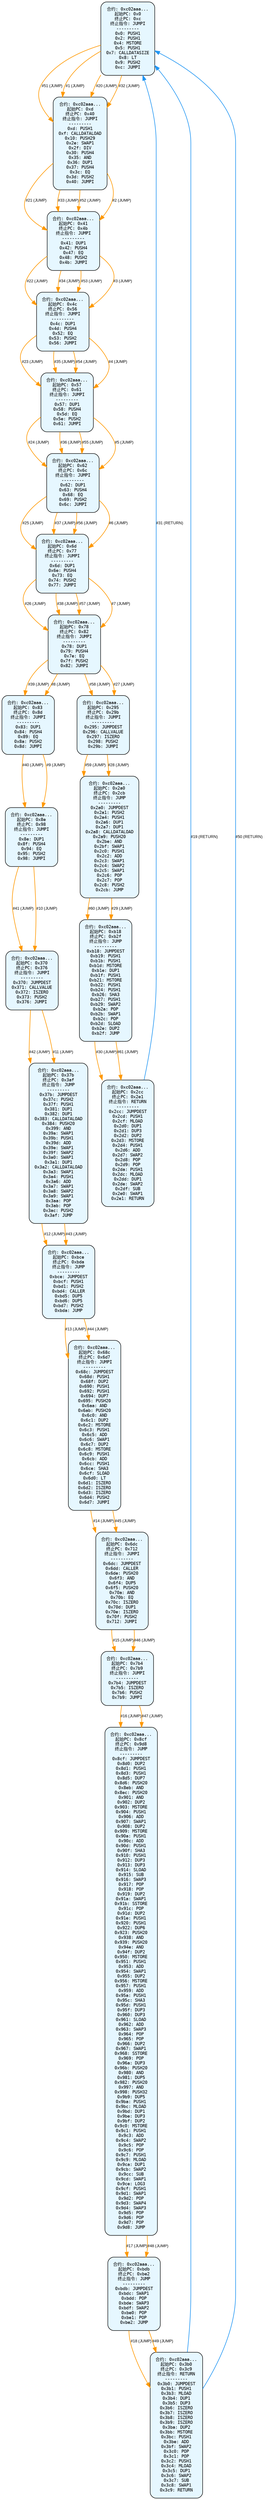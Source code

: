 digraph Contract_CFG {
    rankdir=TB;
    node [shape=box, style="filled, rounded", fontname="Monospace", fontsize=9, margin=0.15];
    edge [fontname="Arial", fontsize=8, penwidth=1.2];

    "block_0" [label="合约: 0xc02aaa...
起始PC: 0x0
终止PC: 0xc
终止指令: JUMPI
---------
0x0: PUSH1
0x2: PUSH1
0x4: MSTORE
0x5: PUSH1
0x7: CALLDATASIZE
0x8: LT
0x9: PUSH2
0xc: JUMPI", fillcolor="#e6f7ff"];
    "block_d" [label="合约: 0xc02aaa...
起始PC: 0xd
终止PC: 0x40
终止指令: JUMPI
---------
0xd: PUSH1
0xf: CALLDATALOAD
0x10: PUSH29
0x2e: SWAP1
0x2f: DIV
0x30: PUSH4
0x35: AND
0x36: DUP1
0x37: PUSH4
0x3c: EQ
0x3d: PUSH2
0x40: JUMPI", fillcolor="#e6f7ff"];
    "block_41" [label="合约: 0xc02aaa...
起始PC: 0x41
终止PC: 0x4b
终止指令: JUMPI
---------
0x41: DUP1
0x42: PUSH4
0x47: EQ
0x48: PUSH2
0x4b: JUMPI", fillcolor="#e6f7ff"];
    "block_4c" [label="合约: 0xc02aaa...
起始PC: 0x4c
终止PC: 0x56
终止指令: JUMPI
---------
0x4c: DUP1
0x4d: PUSH4
0x52: EQ
0x53: PUSH2
0x56: JUMPI", fillcolor="#e6f7ff"];
    "block_57" [label="合约: 0xc02aaa...
起始PC: 0x57
终止PC: 0x61
终止指令: JUMPI
---------
0x57: DUP1
0x58: PUSH4
0x5d: EQ
0x5e: PUSH2
0x61: JUMPI", fillcolor="#e6f7ff"];
    "block_62" [label="合约: 0xc02aaa...
起始PC: 0x62
终止PC: 0x6c
终止指令: JUMPI
---------
0x62: DUP1
0x63: PUSH4
0x68: EQ
0x69: PUSH2
0x6c: JUMPI", fillcolor="#e6f7ff"];
    "block_6d" [label="合约: 0xc02aaa...
起始PC: 0x6d
终止PC: 0x77
终止指令: JUMPI
---------
0x6d: DUP1
0x6e: PUSH4
0x73: EQ
0x74: PUSH2
0x77: JUMPI", fillcolor="#e6f7ff"];
    "block_78" [label="合约: 0xc02aaa...
起始PC: 0x78
终止PC: 0x82
终止指令: JUMPI
---------
0x78: DUP1
0x79: PUSH4
0x7e: EQ
0x7f: PUSH2
0x82: JUMPI", fillcolor="#e6f7ff"];
    "block_83" [label="合约: 0xc02aaa...
起始PC: 0x83
终止PC: 0x8d
终止指令: JUMPI
---------
0x83: DUP1
0x84: PUSH4
0x89: EQ
0x8a: PUSH2
0x8d: JUMPI", fillcolor="#e6f7ff"];
    "block_8e" [label="合约: 0xc02aaa...
起始PC: 0x8e
终止PC: 0x98
终止指令: JUMPI
---------
0x8e: DUP1
0x8f: PUSH4
0x94: EQ
0x95: PUSH2
0x98: JUMPI", fillcolor="#e6f7ff"];
    "block_370" [label="合约: 0xc02aaa...
起始PC: 0x370
终止PC: 0x376
终止指令: JUMPI
---------
0x370: JUMPDEST
0x371: CALLVALUE
0x372: ISZERO
0x373: PUSH2
0x376: JUMPI", fillcolor="#e6f7ff"];
    "block_37b" [label="合约: 0xc02aaa...
起始PC: 0x37b
终止PC: 0x3af
终止指令: JUMP
---------
0x37b: JUMPDEST
0x37c: PUSH2
0x37f: PUSH1
0x381: DUP1
0x382: DUP1
0x383: CALLDATALOAD
0x384: PUSH20
0x399: AND
0x39a: SWAP1
0x39b: PUSH1
0x39d: ADD
0x39e: SWAP1
0x39f: SWAP2
0x3a0: SWAP1
0x3a1: DUP1
0x3a2: CALLDATALOAD
0x3a3: SWAP1
0x3a4: PUSH1
0x3a6: ADD
0x3a7: SWAP1
0x3a8: SWAP2
0x3a9: SWAP1
0x3aa: POP
0x3ab: POP
0x3ac: PUSH2
0x3af: JUMP", fillcolor="#e6f7ff"];
    "block_bce" [label="合约: 0xc02aaa...
起始PC: 0xbce
终止PC: 0xbda
终止指令: JUMP
---------
0xbce: JUMPDEST
0xbcf: PUSH1
0xbd1: PUSH2
0xbd4: CALLER
0xbd5: DUP5
0xbd6: DUP5
0xbd7: PUSH2
0xbda: JUMP", fillcolor="#e6f7ff"];
    "block_68c" [label="合约: 0xc02aaa...
起始PC: 0x68c
终止PC: 0x6d7
终止指令: JUMPI
---------
0x68c: JUMPDEST
0x68d: PUSH1
0x68f: DUP2
0x690: PUSH1
0x692: PUSH1
0x694: DUP7
0x695: PUSH20
0x6aa: AND
0x6ab: PUSH20
0x6c0: AND
0x6c1: DUP2
0x6c2: MSTORE
0x6c3: PUSH1
0x6c5: ADD
0x6c6: SWAP1
0x6c7: DUP2
0x6c8: MSTORE
0x6c9: PUSH1
0x6cb: ADD
0x6cc: PUSH1
0x6ce: SHA3
0x6cf: SLOAD
0x6d0: LT
0x6d1: ISZERO
0x6d2: ISZERO
0x6d3: ISZERO
0x6d4: PUSH2
0x6d7: JUMPI", fillcolor="#e6f7ff"];
    "block_6dc" [label="合约: 0xc02aaa...
起始PC: 0x6dc
终止PC: 0x712
终止指令: JUMPI
---------
0x6dc: JUMPDEST
0x6dd: CALLER
0x6de: PUSH20
0x6f3: AND
0x6f4: DUP5
0x6f5: PUSH20
0x70a: AND
0x70b: EQ
0x70c: ISZERO
0x70d: DUP1
0x70e: ISZERO
0x70f: PUSH2
0x712: JUMPI", fillcolor="#e6f7ff"];
    "block_7b4" [label="合约: 0xc02aaa...
起始PC: 0x7b4
终止PC: 0x7b9
终止指令: JUMPI
---------
0x7b4: JUMPDEST
0x7b5: ISZERO
0x7b6: PUSH2
0x7b9: JUMPI", fillcolor="#e6f7ff"];
    "block_8cf" [label="合约: 0xc02aaa...
起始PC: 0x8cf
终止PC: 0x9d8
终止指令: JUMP
---------
0x8cf: JUMPDEST
0x8d0: DUP2
0x8d1: PUSH1
0x8d3: PUSH1
0x8d5: DUP7
0x8d6: PUSH20
0x8eb: AND
0x8ec: PUSH20
0x901: AND
0x902: DUP2
0x903: MSTORE
0x904: PUSH1
0x906: ADD
0x907: SWAP1
0x908: DUP2
0x909: MSTORE
0x90a: PUSH1
0x90c: ADD
0x90d: PUSH1
0x90f: SHA3
0x910: PUSH1
0x912: DUP3
0x913: DUP3
0x914: SLOAD
0x915: SUB
0x916: SWAP3
0x917: POP
0x918: POP
0x919: DUP2
0x91a: SWAP1
0x91b: SSTORE
0x91c: POP
0x91d: DUP2
0x91e: PUSH1
0x920: PUSH1
0x922: DUP6
0x923: PUSH20
0x938: AND
0x939: PUSH20
0x94e: AND
0x94f: DUP2
0x950: MSTORE
0x951: PUSH1
0x953: ADD
0x954: SWAP1
0x955: DUP2
0x956: MSTORE
0x957: PUSH1
0x959: ADD
0x95a: PUSH1
0x95c: SHA3
0x95d: PUSH1
0x95f: DUP3
0x960: DUP3
0x961: SLOAD
0x962: ADD
0x963: SWAP3
0x964: POP
0x965: POP
0x966: DUP2
0x967: SWAP1
0x968: SSTORE
0x969: POP
0x96a: DUP3
0x96b: PUSH20
0x980: AND
0x981: DUP5
0x982: PUSH20
0x997: AND
0x998: PUSH32
0x9b9: DUP5
0x9ba: PUSH1
0x9bc: MLOAD
0x9bd: DUP1
0x9be: DUP3
0x9bf: DUP2
0x9c0: MSTORE
0x9c1: PUSH1
0x9c3: ADD
0x9c4: SWAP2
0x9c5: POP
0x9c6: POP
0x9c7: PUSH1
0x9c9: MLOAD
0x9ca: DUP1
0x9cb: SWAP2
0x9cc: SUB
0x9cd: SWAP1
0x9ce: LOG3
0x9cf: PUSH1
0x9d1: SWAP1
0x9d2: POP
0x9d3: SWAP4
0x9d4: SWAP3
0x9d5: POP
0x9d6: POP
0x9d7: POP
0x9d8: JUMP", fillcolor="#e6f7ff"];
    "block_bdb" [label="合约: 0xc02aaa...
起始PC: 0xbdb
终止PC: 0xbe2
终止指令: JUMP
---------
0xbdb: JUMPDEST
0xbdc: SWAP1
0xbdd: POP
0xbde: SWAP3
0xbdf: SWAP2
0xbe0: POP
0xbe1: POP
0xbe2: JUMP", fillcolor="#e6f7ff"];
    "block_3b0" [label="合约: 0xc02aaa...
起始PC: 0x3b0
终止PC: 0x3c9
终止指令: RETURN
---------
0x3b0: JUMPDEST
0x3b1: PUSH1
0x3b3: MLOAD
0x3b4: DUP1
0x3b5: DUP3
0x3b6: ISZERO
0x3b7: ISZERO
0x3b8: ISZERO
0x3b9: ISZERO
0x3ba: DUP2
0x3bb: MSTORE
0x3bc: PUSH1
0x3be: ADD
0x3bf: SWAP2
0x3c0: POP
0x3c1: POP
0x3c2: PUSH1
0x3c4: MLOAD
0x3c5: DUP1
0x3c6: SWAP2
0x3c7: SUB
0x3c8: SWAP1
0x3c9: RETURN", fillcolor="#e6f7ff"];
    "block_295" [label="合约: 0xc02aaa...
起始PC: 0x295
终止PC: 0x29b
终止指令: JUMPI
---------
0x295: JUMPDEST
0x296: CALLVALUE
0x297: ISZERO
0x298: PUSH2
0x29b: JUMPI", fillcolor="#e6f7ff"];
    "block_2a0" [label="合约: 0xc02aaa...
起始PC: 0x2a0
终止PC: 0x2cb
终止指令: JUMP
---------
0x2a0: JUMPDEST
0x2a1: PUSH2
0x2a4: PUSH1
0x2a6: DUP1
0x2a7: DUP1
0x2a8: CALLDATALOAD
0x2a9: PUSH20
0x2be: AND
0x2bf: SWAP1
0x2c0: PUSH1
0x2c2: ADD
0x2c3: SWAP1
0x2c4: SWAP2
0x2c5: SWAP1
0x2c6: POP
0x2c7: POP
0x2c8: PUSH2
0x2cb: JUMP", fillcolor="#e6f7ff"];
    "block_b18" [label="合约: 0xc02aaa...
起始PC: 0xb18
终止PC: 0xb2f
终止指令: JUMP
---------
0xb18: JUMPDEST
0xb19: PUSH1
0xb1b: PUSH1
0xb1d: MSTORE
0xb1e: DUP1
0xb1f: PUSH1
0xb21: MSTORE
0xb22: PUSH1
0xb24: PUSH1
0xb26: SHA3
0xb27: PUSH1
0xb29: SWAP2
0xb2a: POP
0xb2b: SWAP1
0xb2c: POP
0xb2d: SLOAD
0xb2e: DUP2
0xb2f: JUMP", fillcolor="#e6f7ff"];
    "block_2cc" [label="合约: 0xc02aaa...
起始PC: 0x2cc
终止PC: 0x2e1
终止指令: RETURN
---------
0x2cc: JUMPDEST
0x2cd: PUSH1
0x2cf: MLOAD
0x2d0: DUP1
0x2d1: DUP3
0x2d2: DUP2
0x2d3: MSTORE
0x2d4: PUSH1
0x2d6: ADD
0x2d7: SWAP2
0x2d8: POP
0x2d9: POP
0x2da: PUSH1
0x2dc: MLOAD
0x2dd: DUP1
0x2de: SWAP2
0x2df: SUB
0x2e0: SWAP1
0x2e1: RETURN", fillcolor="#e6f7ff"];

    "block_0" -> "block_d" [label="#1 (JUMP)", color="#ff9800"];
    "block_d" -> "block_41" [label="#2 (JUMP)", color="#ff9800"];
    "block_41" -> "block_4c" [label="#3 (JUMP)", color="#ff9800"];
    "block_4c" -> "block_57" [label="#4 (JUMP)", color="#ff9800"];
    "block_57" -> "block_62" [label="#5 (JUMP)", color="#ff9800"];
    "block_62" -> "block_6d" [label="#6 (JUMP)", color="#ff9800"];
    "block_6d" -> "block_78" [label="#7 (JUMP)", color="#ff9800"];
    "block_78" -> "block_83" [label="#8 (JUMP)", color="#ff9800"];
    "block_83" -> "block_8e" [label="#9 (JUMP)", color="#ff9800"];
    "block_8e" -> "block_370" [label="#10 (JUMP)", color="#ff9800"];
    "block_370" -> "block_37b" [label="#11 (JUMP)", color="#ff9800"];
    "block_37b" -> "block_bce" [label="#12 (JUMP)", color="#ff9800"];
    "block_bce" -> "block_68c" [label="#13 (JUMP)", color="#ff9800"];
    "block_68c" -> "block_6dc" [label="#14 (JUMP)", color="#ff9800"];
    "block_6dc" -> "block_7b4" [label="#15 (JUMP)", color="#ff9800"];
    "block_7b4" -> "block_8cf" [label="#16 (JUMP)", color="#ff9800"];
    "block_8cf" -> "block_bdb" [label="#17 (JUMP)", color="#ff9800"];
    "block_bdb" -> "block_3b0" [label="#18 (JUMP)", color="#ff9800"];
    "block_3b0" -> "block_0" [label="#19 (RETURN)", color="#2196f3"];
    "block_0" -> "block_d" [label="#20 (JUMP)", color="#ff9800"];
    "block_d" -> "block_41" [label="#21 (JUMP)", color="#ff9800"];
    "block_41" -> "block_4c" [label="#22 (JUMP)", color="#ff9800"];
    "block_4c" -> "block_57" [label="#23 (JUMP)", color="#ff9800"];
    "block_57" -> "block_62" [label="#24 (JUMP)", color="#ff9800"];
    "block_62" -> "block_6d" [label="#25 (JUMP)", color="#ff9800"];
    "block_6d" -> "block_78" [label="#26 (JUMP)", color="#ff9800"];
    "block_78" -> "block_295" [label="#27 (JUMP)", color="#ff9800"];
    "block_295" -> "block_2a0" [label="#28 (JUMP)", color="#ff9800"];
    "block_2a0" -> "block_b18" [label="#29 (JUMP)", color="#ff9800"];
    "block_b18" -> "block_2cc" [label="#30 (JUMP)", color="#ff9800"];
    "block_2cc" -> "block_0" [label="#31 (RETURN)", color="#2196f3"];
    "block_0" -> "block_d" [label="#32 (JUMP)", color="#ff9800"];
    "block_d" -> "block_41" [label="#33 (JUMP)", color="#ff9800"];
    "block_41" -> "block_4c" [label="#34 (JUMP)", color="#ff9800"];
    "block_4c" -> "block_57" [label="#35 (JUMP)", color="#ff9800"];
    "block_57" -> "block_62" [label="#36 (JUMP)", color="#ff9800"];
    "block_62" -> "block_6d" [label="#37 (JUMP)", color="#ff9800"];
    "block_6d" -> "block_78" [label="#38 (JUMP)", color="#ff9800"];
    "block_78" -> "block_83" [label="#39 (JUMP)", color="#ff9800"];
    "block_83" -> "block_8e" [label="#40 (JUMP)", color="#ff9800"];
    "block_8e" -> "block_370" [label="#41 (JUMP)", color="#ff9800"];
    "block_370" -> "block_37b" [label="#42 (JUMP)", color="#ff9800"];
    "block_37b" -> "block_bce" [label="#43 (JUMP)", color="#ff9800"];
    "block_bce" -> "block_68c" [label="#44 (JUMP)", color="#ff9800"];
    "block_68c" -> "block_6dc" [label="#45 (JUMP)", color="#ff9800"];
    "block_6dc" -> "block_7b4" [label="#46 (JUMP)", color="#ff9800"];
    "block_7b4" -> "block_8cf" [label="#47 (JUMP)", color="#ff9800"];
    "block_8cf" -> "block_bdb" [label="#48 (JUMP)", color="#ff9800"];
    "block_bdb" -> "block_3b0" [label="#49 (JUMP)", color="#ff9800"];
    "block_3b0" -> "block_0" [label="#50 (RETURN)", color="#2196f3"];
    "block_0" -> "block_d" [label="#51 (JUMP)", color="#ff9800"];
    "block_d" -> "block_41" [label="#52 (JUMP)", color="#ff9800"];
    "block_41" -> "block_4c" [label="#53 (JUMP)", color="#ff9800"];
    "block_4c" -> "block_57" [label="#54 (JUMP)", color="#ff9800"];
    "block_57" -> "block_62" [label="#55 (JUMP)", color="#ff9800"];
    "block_62" -> "block_6d" [label="#56 (JUMP)", color="#ff9800"];
    "block_6d" -> "block_78" [label="#57 (JUMP)", color="#ff9800"];
    "block_78" -> "block_295" [label="#58 (JUMP)", color="#ff9800"];
    "block_295" -> "block_2a0" [label="#59 (JUMP)", color="#ff9800"];
    "block_2a0" -> "block_b18" [label="#60 (JUMP)", color="#ff9800"];
    "block_b18" -> "block_2cc" [label="#61 (JUMP)", color="#ff9800"];
}